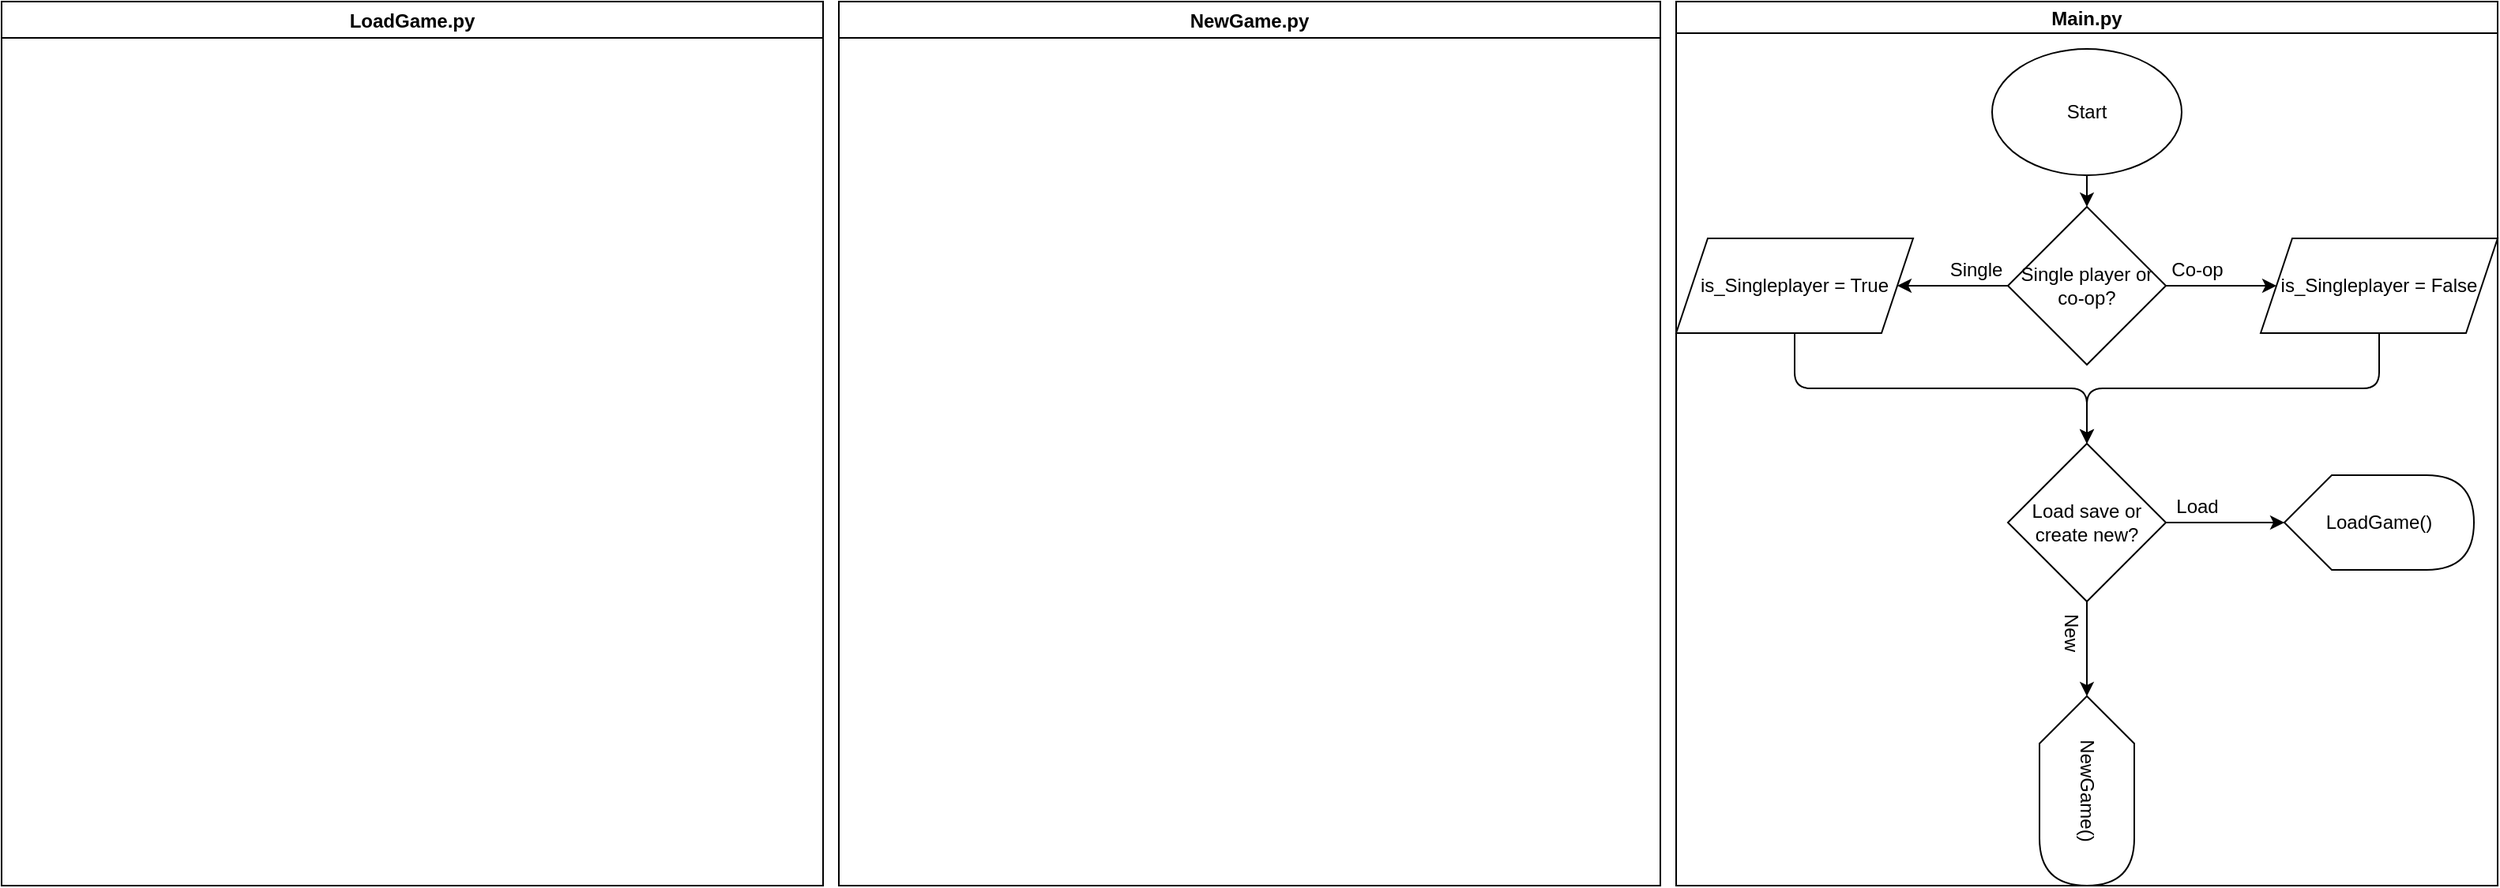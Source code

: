 <mxfile version="14.4.6" type="github">
  <diagram id="pJoODLNt0wpuWwSNDnVQ" name="Page-1">
    <mxGraphModel dx="2241" dy="906" grid="1" gridSize="10" guides="1" tooltips="1" connect="1" arrows="1" fold="1" page="1" pageScale="1" pageWidth="850" pageHeight="1100" math="0" shadow="0">
      <root>
        <mxCell id="0" />
        <mxCell id="1" parent="0" />
        <mxCell id="bkNSY8I_5nw9Tk2DiAVW-1" value="Main.py" style="swimlane;shadow=0;fillColor=#ffffff;startSize=20;" vertex="1" parent="1">
          <mxGeometry x="320" y="10" width="520" height="560" as="geometry">
            <mxRectangle x="320" y="10" width="60" height="23" as="alternateBounds" />
          </mxGeometry>
        </mxCell>
        <mxCell id="bkNSY8I_5nw9Tk2DiAVW-9" style="edgeStyle=orthogonalEdgeStyle;orthogonalLoop=1;jettySize=auto;html=1;exitX=0.5;exitY=1;exitDx=0;exitDy=0;" edge="1" parent="bkNSY8I_5nw9Tk2DiAVW-1" source="bkNSY8I_5nw9Tk2DiAVW-2" target="bkNSY8I_5nw9Tk2DiAVW-3">
          <mxGeometry relative="1" as="geometry" />
        </mxCell>
        <mxCell id="bkNSY8I_5nw9Tk2DiAVW-2" value="Start" style="ellipse;whiteSpace=wrap;html=1;" vertex="1" parent="bkNSY8I_5nw9Tk2DiAVW-1">
          <mxGeometry x="200" y="30" width="120" height="80" as="geometry" />
        </mxCell>
        <mxCell id="bkNSY8I_5nw9Tk2DiAVW-10" style="edgeStyle=orthogonalEdgeStyle;orthogonalLoop=1;jettySize=auto;html=1;exitX=0;exitY=0.5;exitDx=0;exitDy=0;" edge="1" parent="bkNSY8I_5nw9Tk2DiAVW-1" source="bkNSY8I_5nw9Tk2DiAVW-3" target="bkNSY8I_5nw9Tk2DiAVW-4">
          <mxGeometry relative="1" as="geometry" />
        </mxCell>
        <mxCell id="bkNSY8I_5nw9Tk2DiAVW-11" style="edgeStyle=orthogonalEdgeStyle;orthogonalLoop=1;jettySize=auto;html=1;exitX=1;exitY=0.5;exitDx=0;exitDy=0;" edge="1" parent="bkNSY8I_5nw9Tk2DiAVW-1" source="bkNSY8I_5nw9Tk2DiAVW-3" target="bkNSY8I_5nw9Tk2DiAVW-5">
          <mxGeometry relative="1" as="geometry" />
        </mxCell>
        <mxCell id="bkNSY8I_5nw9Tk2DiAVW-3" value="Single player or co-op?" style="rhombus;whiteSpace=wrap;html=1;" vertex="1" parent="bkNSY8I_5nw9Tk2DiAVW-1">
          <mxGeometry x="210" y="130" width="100" height="100" as="geometry" />
        </mxCell>
        <mxCell id="bkNSY8I_5nw9Tk2DiAVW-4" value="is_Singleplayer = True" style="shape=parallelogram;perimeter=parallelogramPerimeter;whiteSpace=wrap;html=1;fixedSize=1;shadow=0;fillColor=#ffffff;" vertex="1" parent="bkNSY8I_5nw9Tk2DiAVW-1">
          <mxGeometry y="150" width="150" height="60" as="geometry" />
        </mxCell>
        <mxCell id="bkNSY8I_5nw9Tk2DiAVW-12" style="edgeStyle=orthogonalEdgeStyle;orthogonalLoop=1;jettySize=auto;html=1;exitX=0.5;exitY=1;exitDx=0;exitDy=0;entryX=0.5;entryY=0;entryDx=0;entryDy=0;" edge="1" parent="bkNSY8I_5nw9Tk2DiAVW-1" source="bkNSY8I_5nw9Tk2DiAVW-5" target="bkNSY8I_5nw9Tk2DiAVW-6">
          <mxGeometry relative="1" as="geometry" />
        </mxCell>
        <mxCell id="bkNSY8I_5nw9Tk2DiAVW-5" value="is_Singleplayer = False" style="shape=parallelogram;perimeter=parallelogramPerimeter;whiteSpace=wrap;html=1;fixedSize=1;shadow=0;fillColor=#ffffff;" vertex="1" parent="bkNSY8I_5nw9Tk2DiAVW-1">
          <mxGeometry x="370" y="150" width="150" height="60" as="geometry" />
        </mxCell>
        <mxCell id="bkNSY8I_5nw9Tk2DiAVW-14" style="edgeStyle=orthogonalEdgeStyle;orthogonalLoop=1;jettySize=auto;html=1;exitX=1;exitY=0.5;exitDx=0;exitDy=0;" edge="1" parent="bkNSY8I_5nw9Tk2DiAVW-1" source="bkNSY8I_5nw9Tk2DiAVW-6" target="bkNSY8I_5nw9Tk2DiAVW-7">
          <mxGeometry relative="1" as="geometry" />
        </mxCell>
        <mxCell id="bkNSY8I_5nw9Tk2DiAVW-15" style="edgeStyle=orthogonalEdgeStyle;orthogonalLoop=1;jettySize=auto;html=1;exitX=0.5;exitY=1;exitDx=0;exitDy=0;" edge="1" parent="bkNSY8I_5nw9Tk2DiAVW-1" source="bkNSY8I_5nw9Tk2DiAVW-6" target="bkNSY8I_5nw9Tk2DiAVW-8">
          <mxGeometry relative="1" as="geometry" />
        </mxCell>
        <mxCell id="bkNSY8I_5nw9Tk2DiAVW-6" value="Load save or create new?" style="rhombus;whiteSpace=wrap;html=1;" vertex="1" parent="bkNSY8I_5nw9Tk2DiAVW-1">
          <mxGeometry x="210" y="280" width="100" height="100" as="geometry" />
        </mxCell>
        <mxCell id="bkNSY8I_5nw9Tk2DiAVW-7" value="LoadGame()" style="shape=display;whiteSpace=wrap;html=1;shadow=0;fillColor=#ffffff;" vertex="1" parent="bkNSY8I_5nw9Tk2DiAVW-1">
          <mxGeometry x="385" y="300" width="120" height="60" as="geometry" />
        </mxCell>
        <mxCell id="bkNSY8I_5nw9Tk2DiAVW-8" value="NewGame()" style="shape=display;whiteSpace=wrap;html=1;shadow=0;fillColor=#ffffff;rotation=90;" vertex="1" parent="bkNSY8I_5nw9Tk2DiAVW-1">
          <mxGeometry x="200" y="470" width="120" height="60" as="geometry" />
        </mxCell>
        <mxCell id="bkNSY8I_5nw9Tk2DiAVW-13" style="edgeStyle=orthogonalEdgeStyle;orthogonalLoop=1;jettySize=auto;html=1;exitX=0.5;exitY=1;exitDx=0;exitDy=0;entryX=0.5;entryY=0;entryDx=0;entryDy=0;" edge="1" parent="bkNSY8I_5nw9Tk2DiAVW-1" source="bkNSY8I_5nw9Tk2DiAVW-4" target="bkNSY8I_5nw9Tk2DiAVW-6">
          <mxGeometry relative="1" as="geometry">
            <mxPoint x="260" y="260" as="targetPoint" />
          </mxGeometry>
        </mxCell>
        <mxCell id="bkNSY8I_5nw9Tk2DiAVW-16" value="Single" style="text;html=1;strokeColor=none;fillColor=none;align=center;verticalAlign=middle;whiteSpace=wrap;shadow=0;" vertex="1" parent="bkNSY8I_5nw9Tk2DiAVW-1">
          <mxGeometry x="170" y="160" width="40" height="20" as="geometry" />
        </mxCell>
        <mxCell id="bkNSY8I_5nw9Tk2DiAVW-17" value="Co-op" style="text;html=1;strokeColor=none;fillColor=none;align=center;verticalAlign=middle;whiteSpace=wrap;shadow=0;" vertex="1" parent="bkNSY8I_5nw9Tk2DiAVW-1">
          <mxGeometry x="310" y="160" width="40" height="20" as="geometry" />
        </mxCell>
        <mxCell id="bkNSY8I_5nw9Tk2DiAVW-18" value="Load" style="text;html=1;strokeColor=none;fillColor=none;align=center;verticalAlign=middle;whiteSpace=wrap;shadow=0;" vertex="1" parent="bkNSY8I_5nw9Tk2DiAVW-1">
          <mxGeometry x="310" y="310" width="40" height="20" as="geometry" />
        </mxCell>
        <mxCell id="bkNSY8I_5nw9Tk2DiAVW-19" value="New" style="text;html=1;strokeColor=none;fillColor=none;align=center;verticalAlign=middle;whiteSpace=wrap;shadow=0;rotation=90;" vertex="1" parent="bkNSY8I_5nw9Tk2DiAVW-1">
          <mxGeometry x="230" y="390" width="40" height="20" as="geometry" />
        </mxCell>
        <mxCell id="bkNSY8I_5nw9Tk2DiAVW-29" value="NewGame.py" style="swimlane;shadow=0;fillColor=#ffffff;" vertex="1" parent="1">
          <mxGeometry x="-210" y="10" width="520" height="560" as="geometry" />
        </mxCell>
        <mxCell id="bkNSY8I_5nw9Tk2DiAVW-30" value="LoadGame.py" style="swimlane;shadow=0;fillColor=#ffffff;" vertex="1" parent="1">
          <mxGeometry x="-740" y="10" width="520" height="560" as="geometry" />
        </mxCell>
      </root>
    </mxGraphModel>
  </diagram>
</mxfile>
